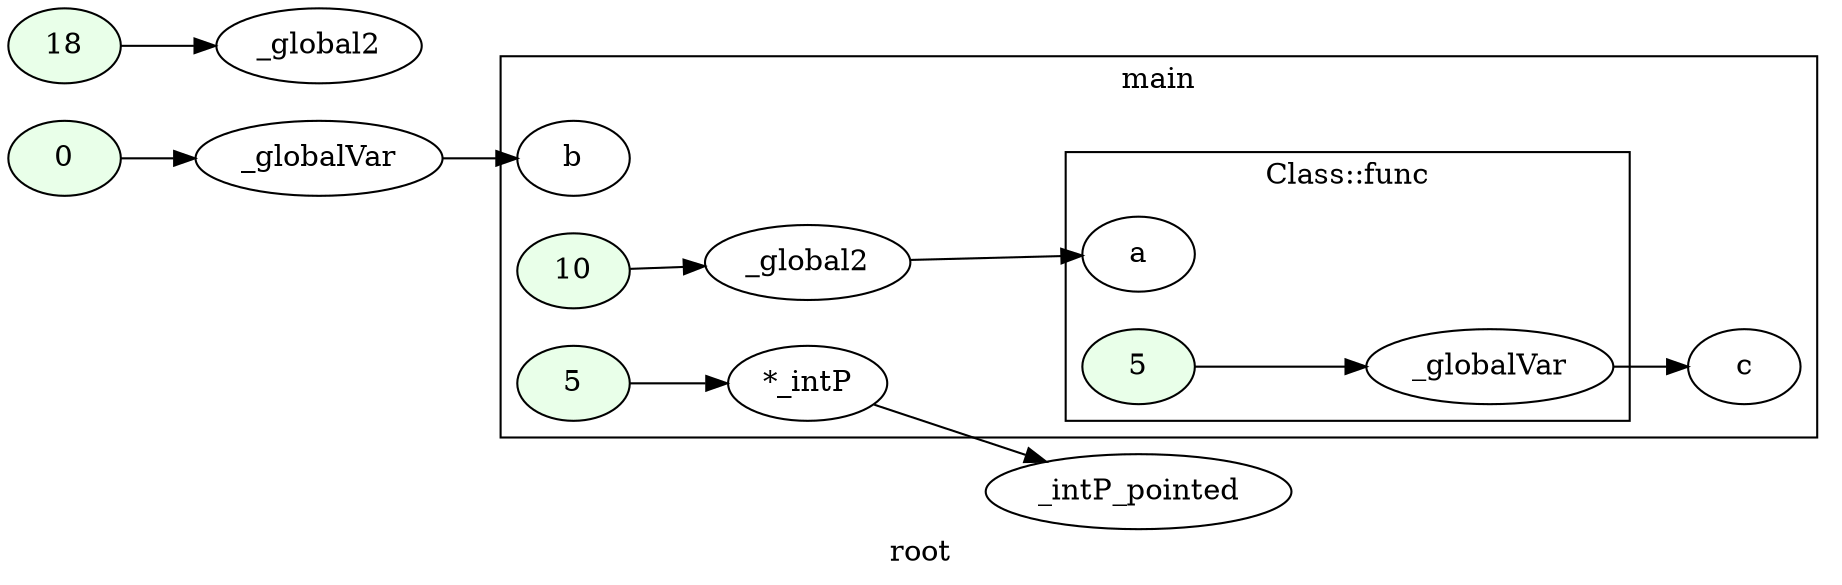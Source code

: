 digraph G
{
rankdir=LR;
label = "root";
	node_000001 [ label = "0", style=filled, fillcolor="#E9FFE9", startinglines=13 ]
	node_000002 [ label = "_globalVar", startingline=13 ]
	node_000003 [ label = "18", style=filled, fillcolor="#E9FFE9", startinglines=14 ]
	node_000004 [ label = "_global2", startingline=14 ]
	node_000015 [ label = "_intP_pointed", startingline=34 ]
subgraph cluster_1 {
label = "main";
parent = "G";
startinglines = "18_24_24";
	node_000005 [ label = "b", startingline=26 ]
	node_000006 [ label = "10", style=filled, fillcolor="#E9FFE9", startinglines=27 ]
	node_000007 [ label = "_global2", startingline=27 ]
	node_000011 [ label = "c", startingline=29 ]
	node_000013 [ label = "5", style=filled, fillcolor="#E9FFE9", startinglines=34 ]
	node_000014 [ label = "*_intP", startingline=34 ]
subgraph cluster_2 {
label = "Class::func";
parent = "cluster_1";
startinglines = "26_27_28";
	node_000008 [ label = "a", startingline=20 ]
	node_000009 [ label = "5", style=filled, fillcolor="#E9FFE9", startinglines=21 ]
	node_000010 [ label = "_globalVar", startingline=21 ]
}
}
	node_000001 -> node_000002
	node_000002 -> node_000005
	node_000003 -> node_000004
	node_000006 -> node_000007
	node_000007 -> node_000008
	node_000013 -> node_000014
	node_000014 -> node_000015
	node_000009 -> node_000010
	node_000010 -> node_000011
}
